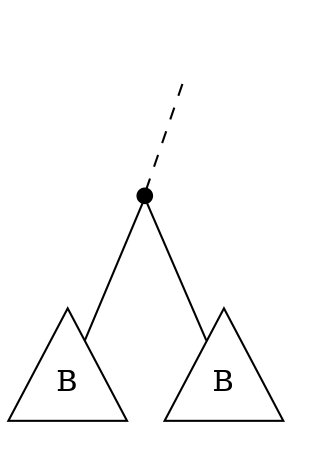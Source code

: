 graph {
	size="4,4"
	0 [label="" shape=none]
	B [label="" height=0.1 shape=circle style=filled fillcolor=black]
	1 [label="" shape=none]
    0 -- B [style=dashed]
    0 -- 1 [style=invis]
    B -- B1
    B -- B2
	B1 [label=B shape=triangle height=1]
	B2 [label=B shape=triangle height=1]
}
